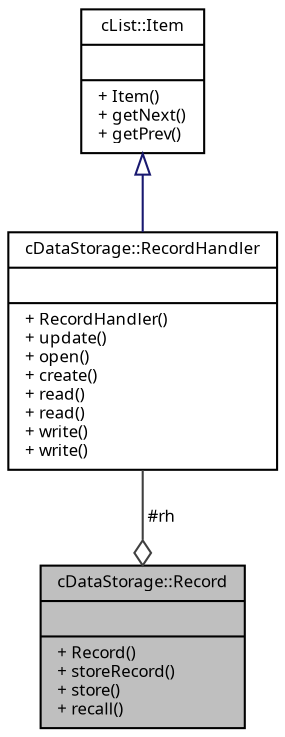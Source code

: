 digraph "cDataStorage::Record"
{
  edge [fontname="Sans",fontsize="8",labelfontname="Sans",labelfontsize="8"];
  node [fontname="Sans",fontsize="8",shape=record];
  Node1 [label="{cDataStorage::Record\n||+ Record()\l+ storeRecord()\l+ store()\l+ recall()\l}",height=0.2,width=0.4,color="black", fillcolor="grey75", style="filled", fontcolor="black"];
  Node2 -> Node1 [color="grey25",fontsize="8",style="solid",label=" #rh" ,arrowhead="odiamond",fontname="Sans"];
  Node2 [label="{cDataStorage::RecordHandler\n||+ RecordHandler()\l+ update()\l+ open()\l+ create()\l+ read()\l+ read()\l+ write()\l+ write()\l}",height=0.2,width=0.4,color="black", fillcolor="white", style="filled",URL="$classc_data_storage_1_1_record_handler.html"];
  Node3 -> Node2 [dir="back",color="midnightblue",fontsize="8",style="solid",arrowtail="onormal",fontname="Sans"];
  Node3 [label="{cList::Item\n||+ Item()\l+ getNext()\l+ getPrev()\l}",height=0.2,width=0.4,color="black", fillcolor="white", style="filled",URL="$classc_list_1_1_item.html",tooltip="Base class for list items. "];
}
